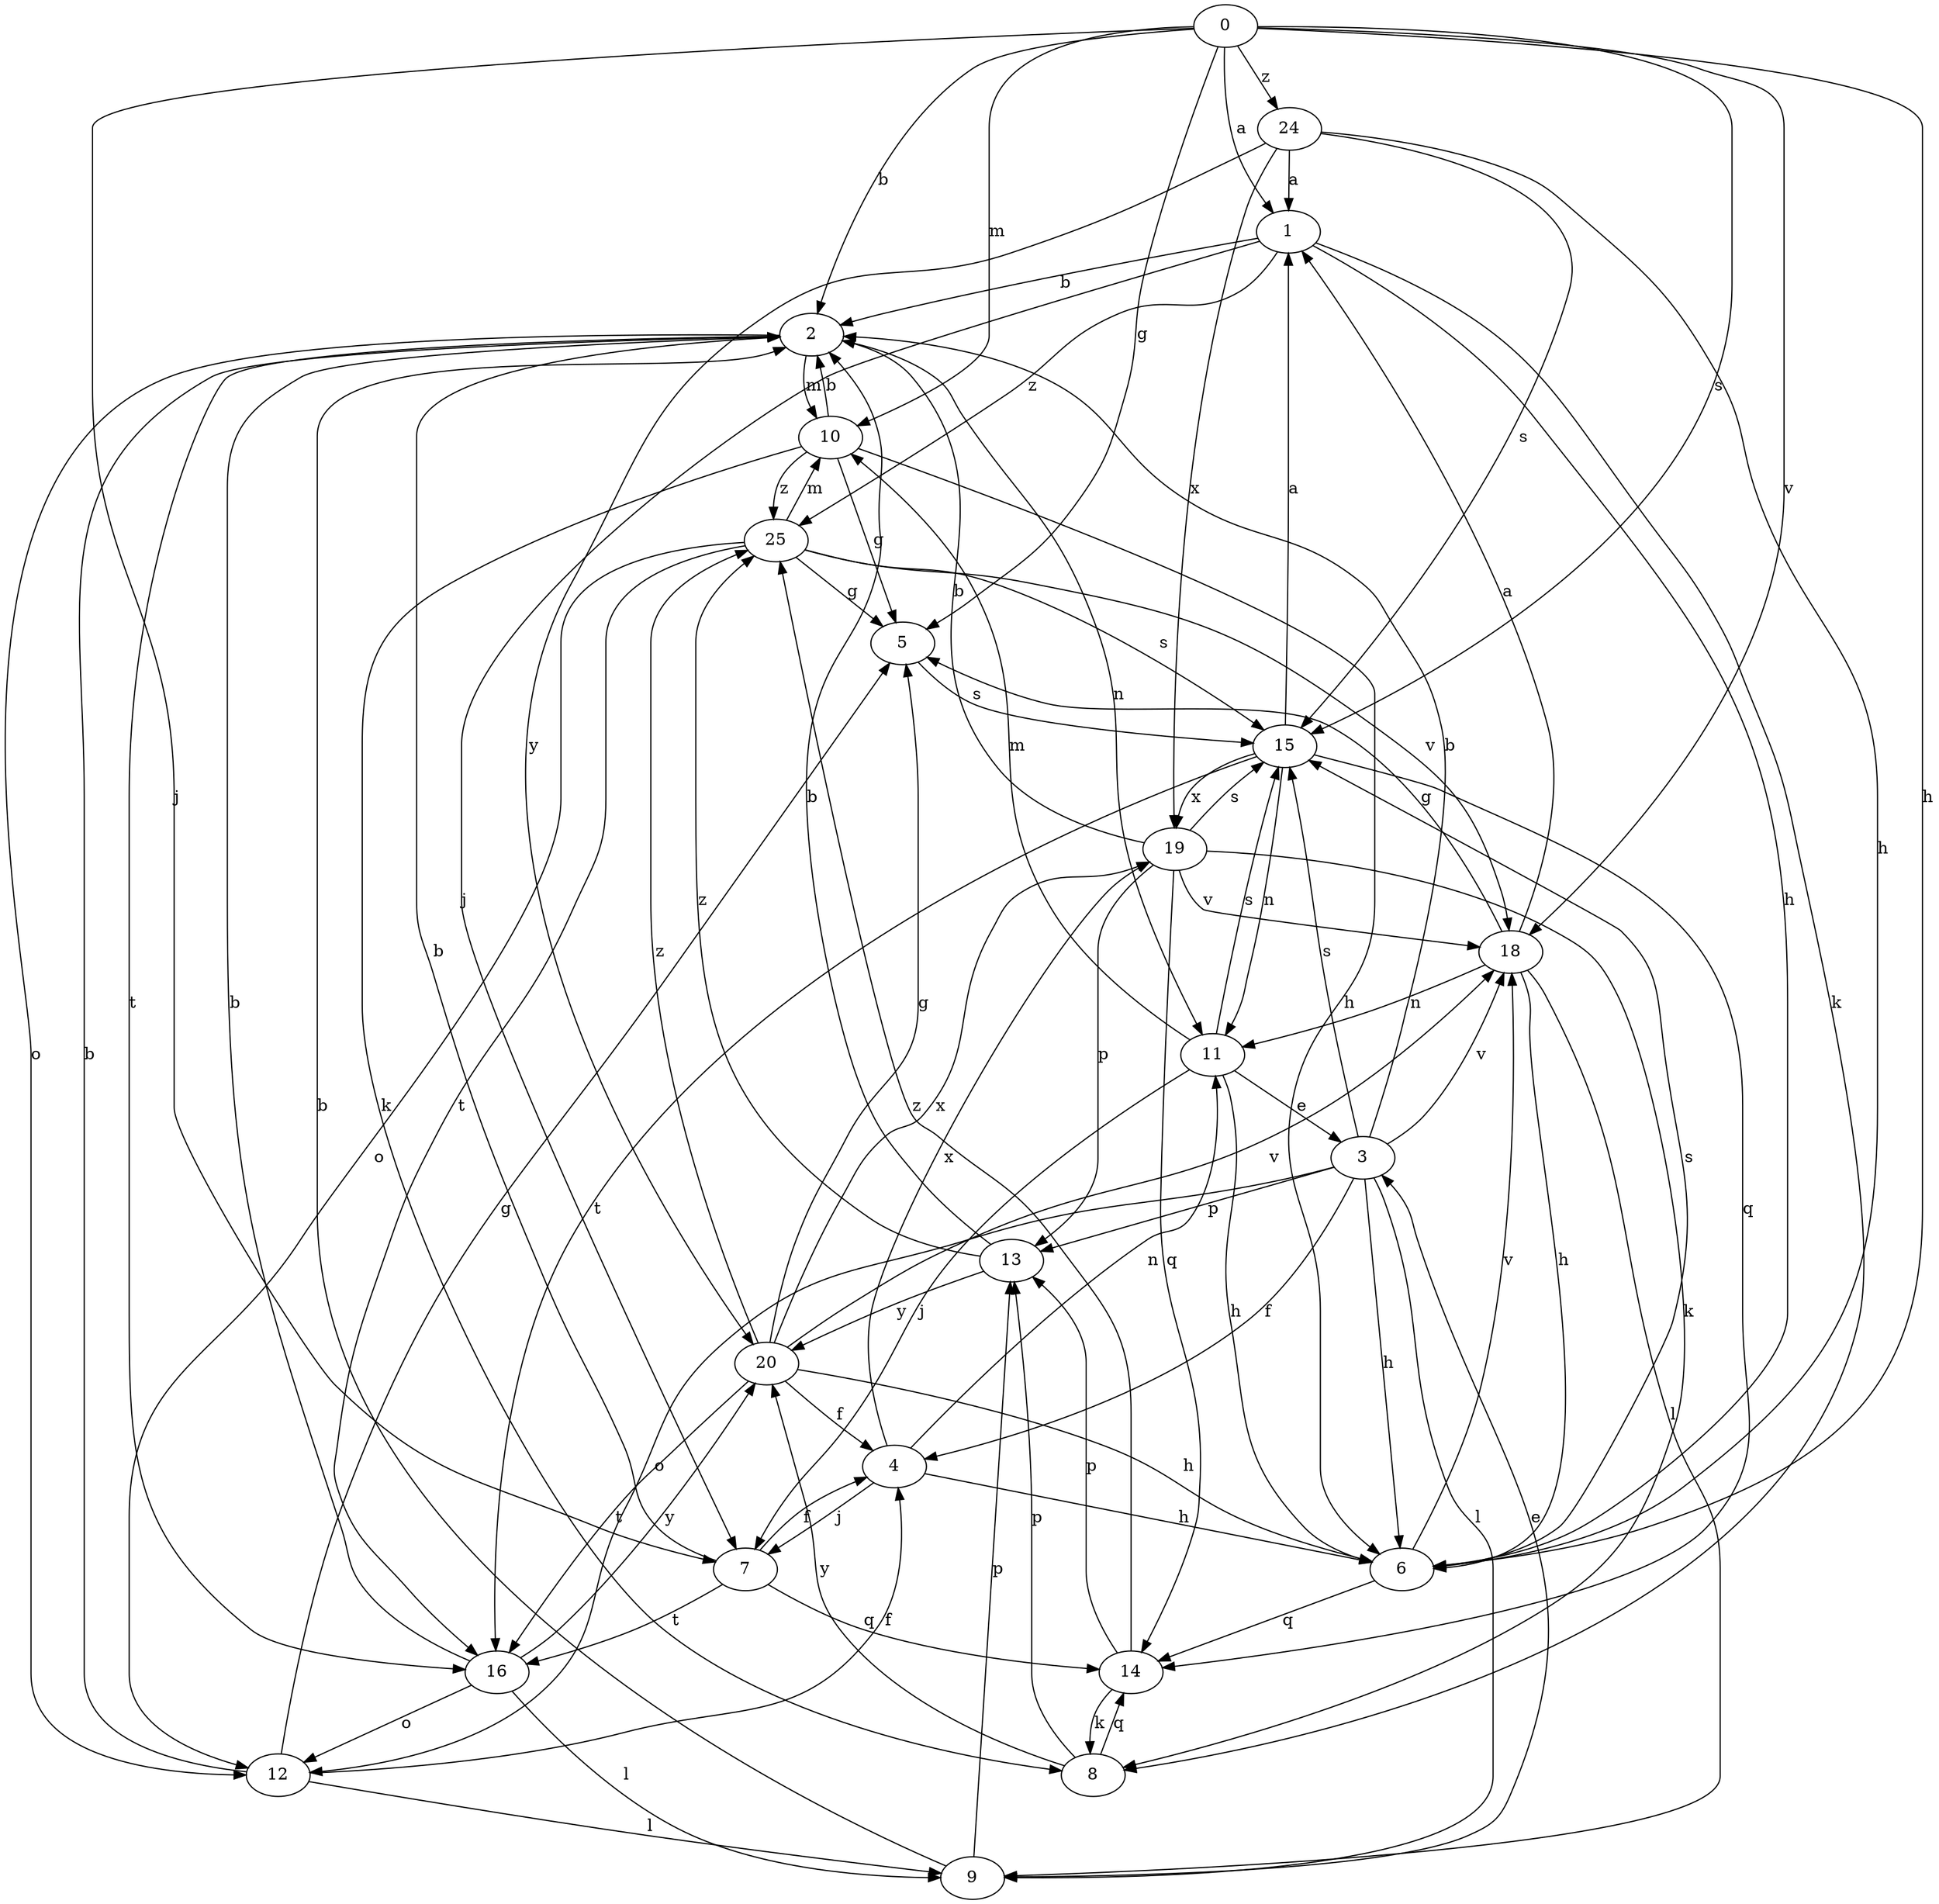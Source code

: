 strict digraph  {
0;
1;
2;
3;
4;
5;
6;
7;
8;
9;
10;
11;
12;
13;
14;
15;
16;
18;
19;
20;
24;
25;
0 -> 1  [label=a];
0 -> 2  [label=b];
0 -> 5  [label=g];
0 -> 6  [label=h];
0 -> 7  [label=j];
0 -> 10  [label=m];
0 -> 15  [label=s];
0 -> 18  [label=v];
0 -> 24  [label=z];
1 -> 2  [label=b];
1 -> 6  [label=h];
1 -> 7  [label=j];
1 -> 8  [label=k];
1 -> 25  [label=z];
2 -> 10  [label=m];
2 -> 11  [label=n];
2 -> 12  [label=o];
2 -> 16  [label=t];
3 -> 2  [label=b];
3 -> 4  [label=f];
3 -> 6  [label=h];
3 -> 9  [label=l];
3 -> 12  [label=o];
3 -> 13  [label=p];
3 -> 15  [label=s];
3 -> 18  [label=v];
4 -> 6  [label=h];
4 -> 7  [label=j];
4 -> 11  [label=n];
4 -> 19  [label=x];
5 -> 15  [label=s];
6 -> 14  [label=q];
6 -> 15  [label=s];
6 -> 18  [label=v];
7 -> 2  [label=b];
7 -> 4  [label=f];
7 -> 14  [label=q];
7 -> 16  [label=t];
8 -> 13  [label=p];
8 -> 14  [label=q];
8 -> 20  [label=y];
9 -> 2  [label=b];
9 -> 3  [label=e];
9 -> 13  [label=p];
10 -> 2  [label=b];
10 -> 5  [label=g];
10 -> 6  [label=h];
10 -> 8  [label=k];
10 -> 25  [label=z];
11 -> 3  [label=e];
11 -> 6  [label=h];
11 -> 7  [label=j];
11 -> 10  [label=m];
11 -> 15  [label=s];
12 -> 2  [label=b];
12 -> 4  [label=f];
12 -> 5  [label=g];
12 -> 9  [label=l];
13 -> 2  [label=b];
13 -> 20  [label=y];
13 -> 25  [label=z];
14 -> 8  [label=k];
14 -> 13  [label=p];
14 -> 25  [label=z];
15 -> 1  [label=a];
15 -> 11  [label=n];
15 -> 14  [label=q];
15 -> 16  [label=t];
15 -> 19  [label=x];
16 -> 2  [label=b];
16 -> 9  [label=l];
16 -> 12  [label=o];
16 -> 20  [label=y];
18 -> 1  [label=a];
18 -> 5  [label=g];
18 -> 6  [label=h];
18 -> 9  [label=l];
18 -> 11  [label=n];
19 -> 2  [label=b];
19 -> 8  [label=k];
19 -> 13  [label=p];
19 -> 14  [label=q];
19 -> 15  [label=s];
19 -> 18  [label=v];
20 -> 4  [label=f];
20 -> 5  [label=g];
20 -> 6  [label=h];
20 -> 16  [label=t];
20 -> 18  [label=v];
20 -> 19  [label=x];
20 -> 25  [label=z];
24 -> 1  [label=a];
24 -> 6  [label=h];
24 -> 15  [label=s];
24 -> 19  [label=x];
24 -> 20  [label=y];
25 -> 5  [label=g];
25 -> 10  [label=m];
25 -> 12  [label=o];
25 -> 15  [label=s];
25 -> 16  [label=t];
25 -> 18  [label=v];
}
